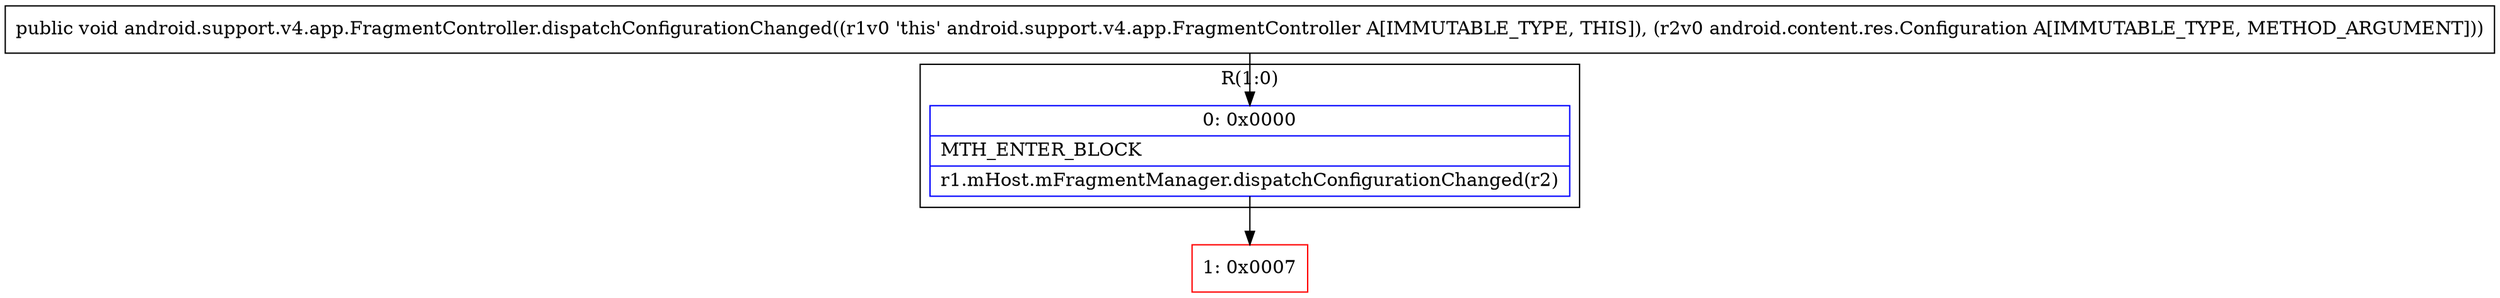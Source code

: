 digraph "CFG forandroid.support.v4.app.FragmentController.dispatchConfigurationChanged(Landroid\/content\/res\/Configuration;)V" {
subgraph cluster_Region_1843283975 {
label = "R(1:0)";
node [shape=record,color=blue];
Node_0 [shape=record,label="{0\:\ 0x0000|MTH_ENTER_BLOCK\l|r1.mHost.mFragmentManager.dispatchConfigurationChanged(r2)\l}"];
}
Node_1 [shape=record,color=red,label="{1\:\ 0x0007}"];
MethodNode[shape=record,label="{public void android.support.v4.app.FragmentController.dispatchConfigurationChanged((r1v0 'this' android.support.v4.app.FragmentController A[IMMUTABLE_TYPE, THIS]), (r2v0 android.content.res.Configuration A[IMMUTABLE_TYPE, METHOD_ARGUMENT])) }"];
MethodNode -> Node_0;
Node_0 -> Node_1;
}

